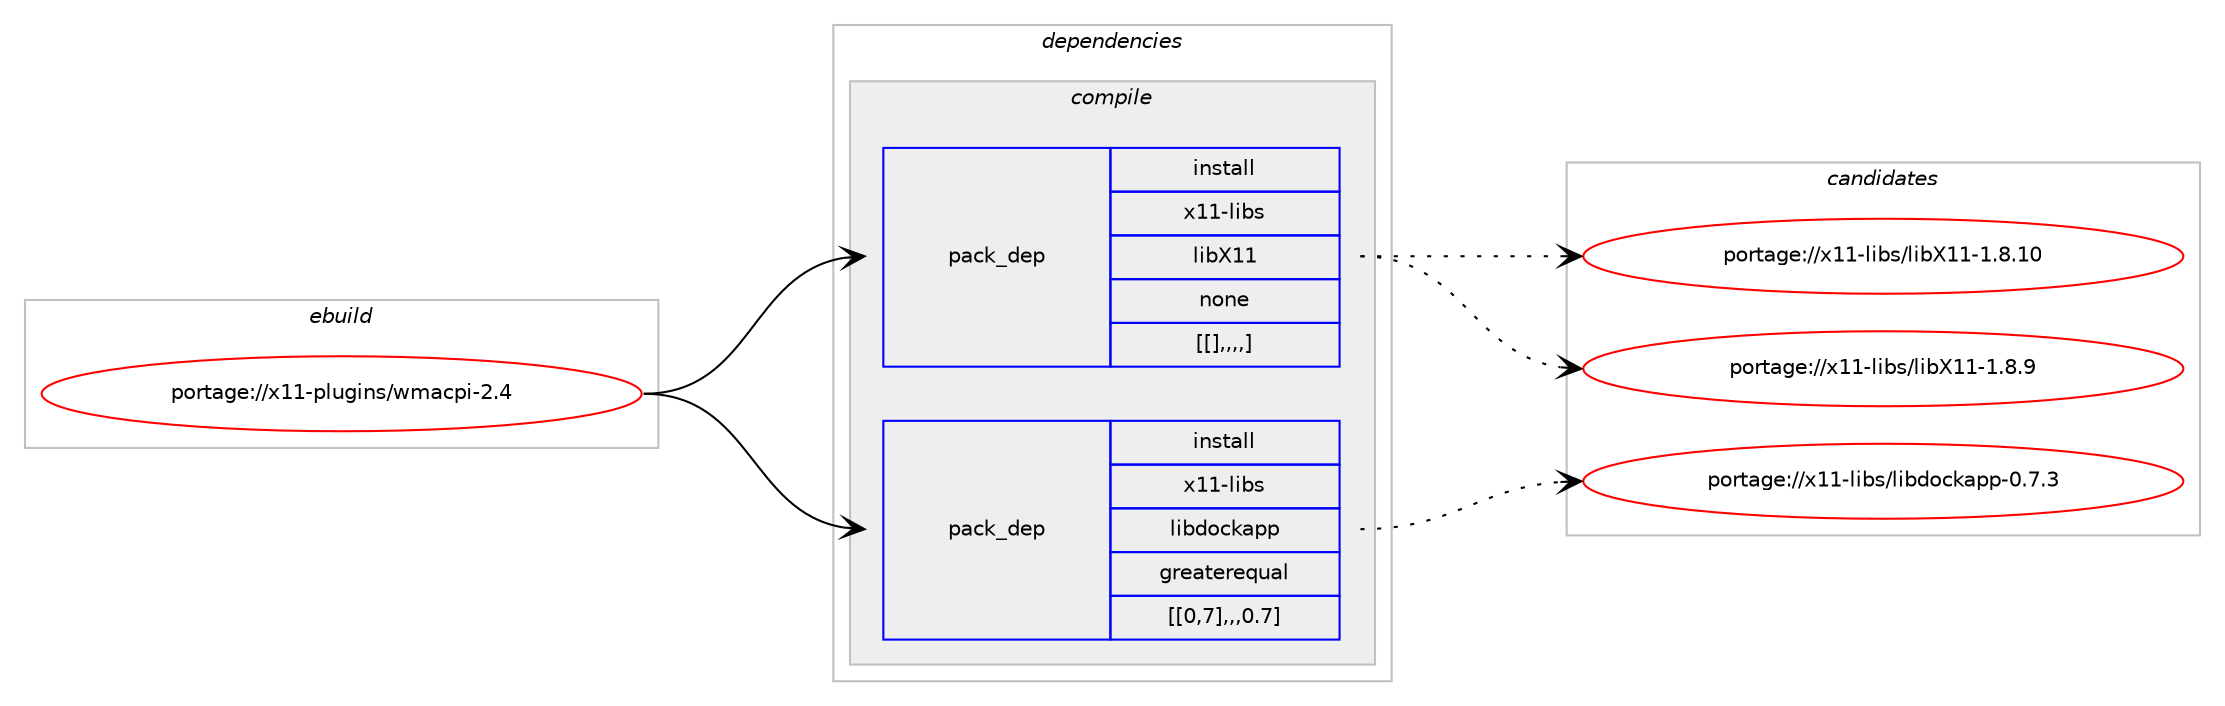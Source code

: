 digraph prolog {

# *************
# Graph options
# *************

newrank=true;
concentrate=true;
compound=true;
graph [rankdir=LR,fontname=Helvetica,fontsize=10,ranksep=1.5];#, ranksep=2.5, nodesep=0.2];
edge  [arrowhead=vee];
node  [fontname=Helvetica,fontsize=10];

# **********
# The ebuild
# **********

subgraph cluster_leftcol {
color=gray;
label=<<i>ebuild</i>>;
id [label="portage://x11-plugins/wmacpi-2.4", color=red, width=4, href="../x11-plugins/wmacpi-2.4.svg"];
}

# ****************
# The dependencies
# ****************

subgraph cluster_midcol {
color=gray;
label=<<i>dependencies</i>>;
subgraph cluster_compile {
fillcolor="#eeeeee";
style=filled;
label=<<i>compile</i>>;
subgraph pack352891 {
dependency484328 [label=<<TABLE BORDER="0" CELLBORDER="1" CELLSPACING="0" CELLPADDING="4" WIDTH="220"><TR><TD ROWSPAN="6" CELLPADDING="30">pack_dep</TD></TR><TR><TD WIDTH="110">install</TD></TR><TR><TD>x11-libs</TD></TR><TR><TD>libX11</TD></TR><TR><TD>none</TD></TR><TR><TD>[[],,,,]</TD></TR></TABLE>>, shape=none, color=blue];
}
id:e -> dependency484328:w [weight=20,style="solid",arrowhead="vee"];
subgraph pack352892 {
dependency484329 [label=<<TABLE BORDER="0" CELLBORDER="1" CELLSPACING="0" CELLPADDING="4" WIDTH="220"><TR><TD ROWSPAN="6" CELLPADDING="30">pack_dep</TD></TR><TR><TD WIDTH="110">install</TD></TR><TR><TD>x11-libs</TD></TR><TR><TD>libdockapp</TD></TR><TR><TD>greaterequal</TD></TR><TR><TD>[[0,7],,,0.7]</TD></TR></TABLE>>, shape=none, color=blue];
}
id:e -> dependency484329:w [weight=20,style="solid",arrowhead="vee"];
}
subgraph cluster_compileandrun {
fillcolor="#eeeeee";
style=filled;
label=<<i>compile and run</i>>;
}
subgraph cluster_run {
fillcolor="#eeeeee";
style=filled;
label=<<i>run</i>>;
}
}

# **************
# The candidates
# **************

subgraph cluster_choices {
rank=same;
color=gray;
label=<<i>candidates</i>>;

subgraph choice352891 {
color=black;
nodesep=1;
choice12049494510810598115471081059888494945494656464948 [label="portage://x11-libs/libX11-1.8.10", color=red, width=4,href="../x11-libs/libX11-1.8.10.svg"];
choice120494945108105981154710810598884949454946564657 [label="portage://x11-libs/libX11-1.8.9", color=red, width=4,href="../x11-libs/libX11-1.8.9.svg"];
dependency484328:e -> choice12049494510810598115471081059888494945494656464948:w [style=dotted,weight="100"];
dependency484328:e -> choice120494945108105981154710810598884949454946564657:w [style=dotted,weight="100"];
}
subgraph choice352892 {
color=black;
nodesep=1;
choice1204949451081059811547108105981001119910797112112454846554651 [label="portage://x11-libs/libdockapp-0.7.3", color=red, width=4,href="../x11-libs/libdockapp-0.7.3.svg"];
dependency484329:e -> choice1204949451081059811547108105981001119910797112112454846554651:w [style=dotted,weight="100"];
}
}

}
